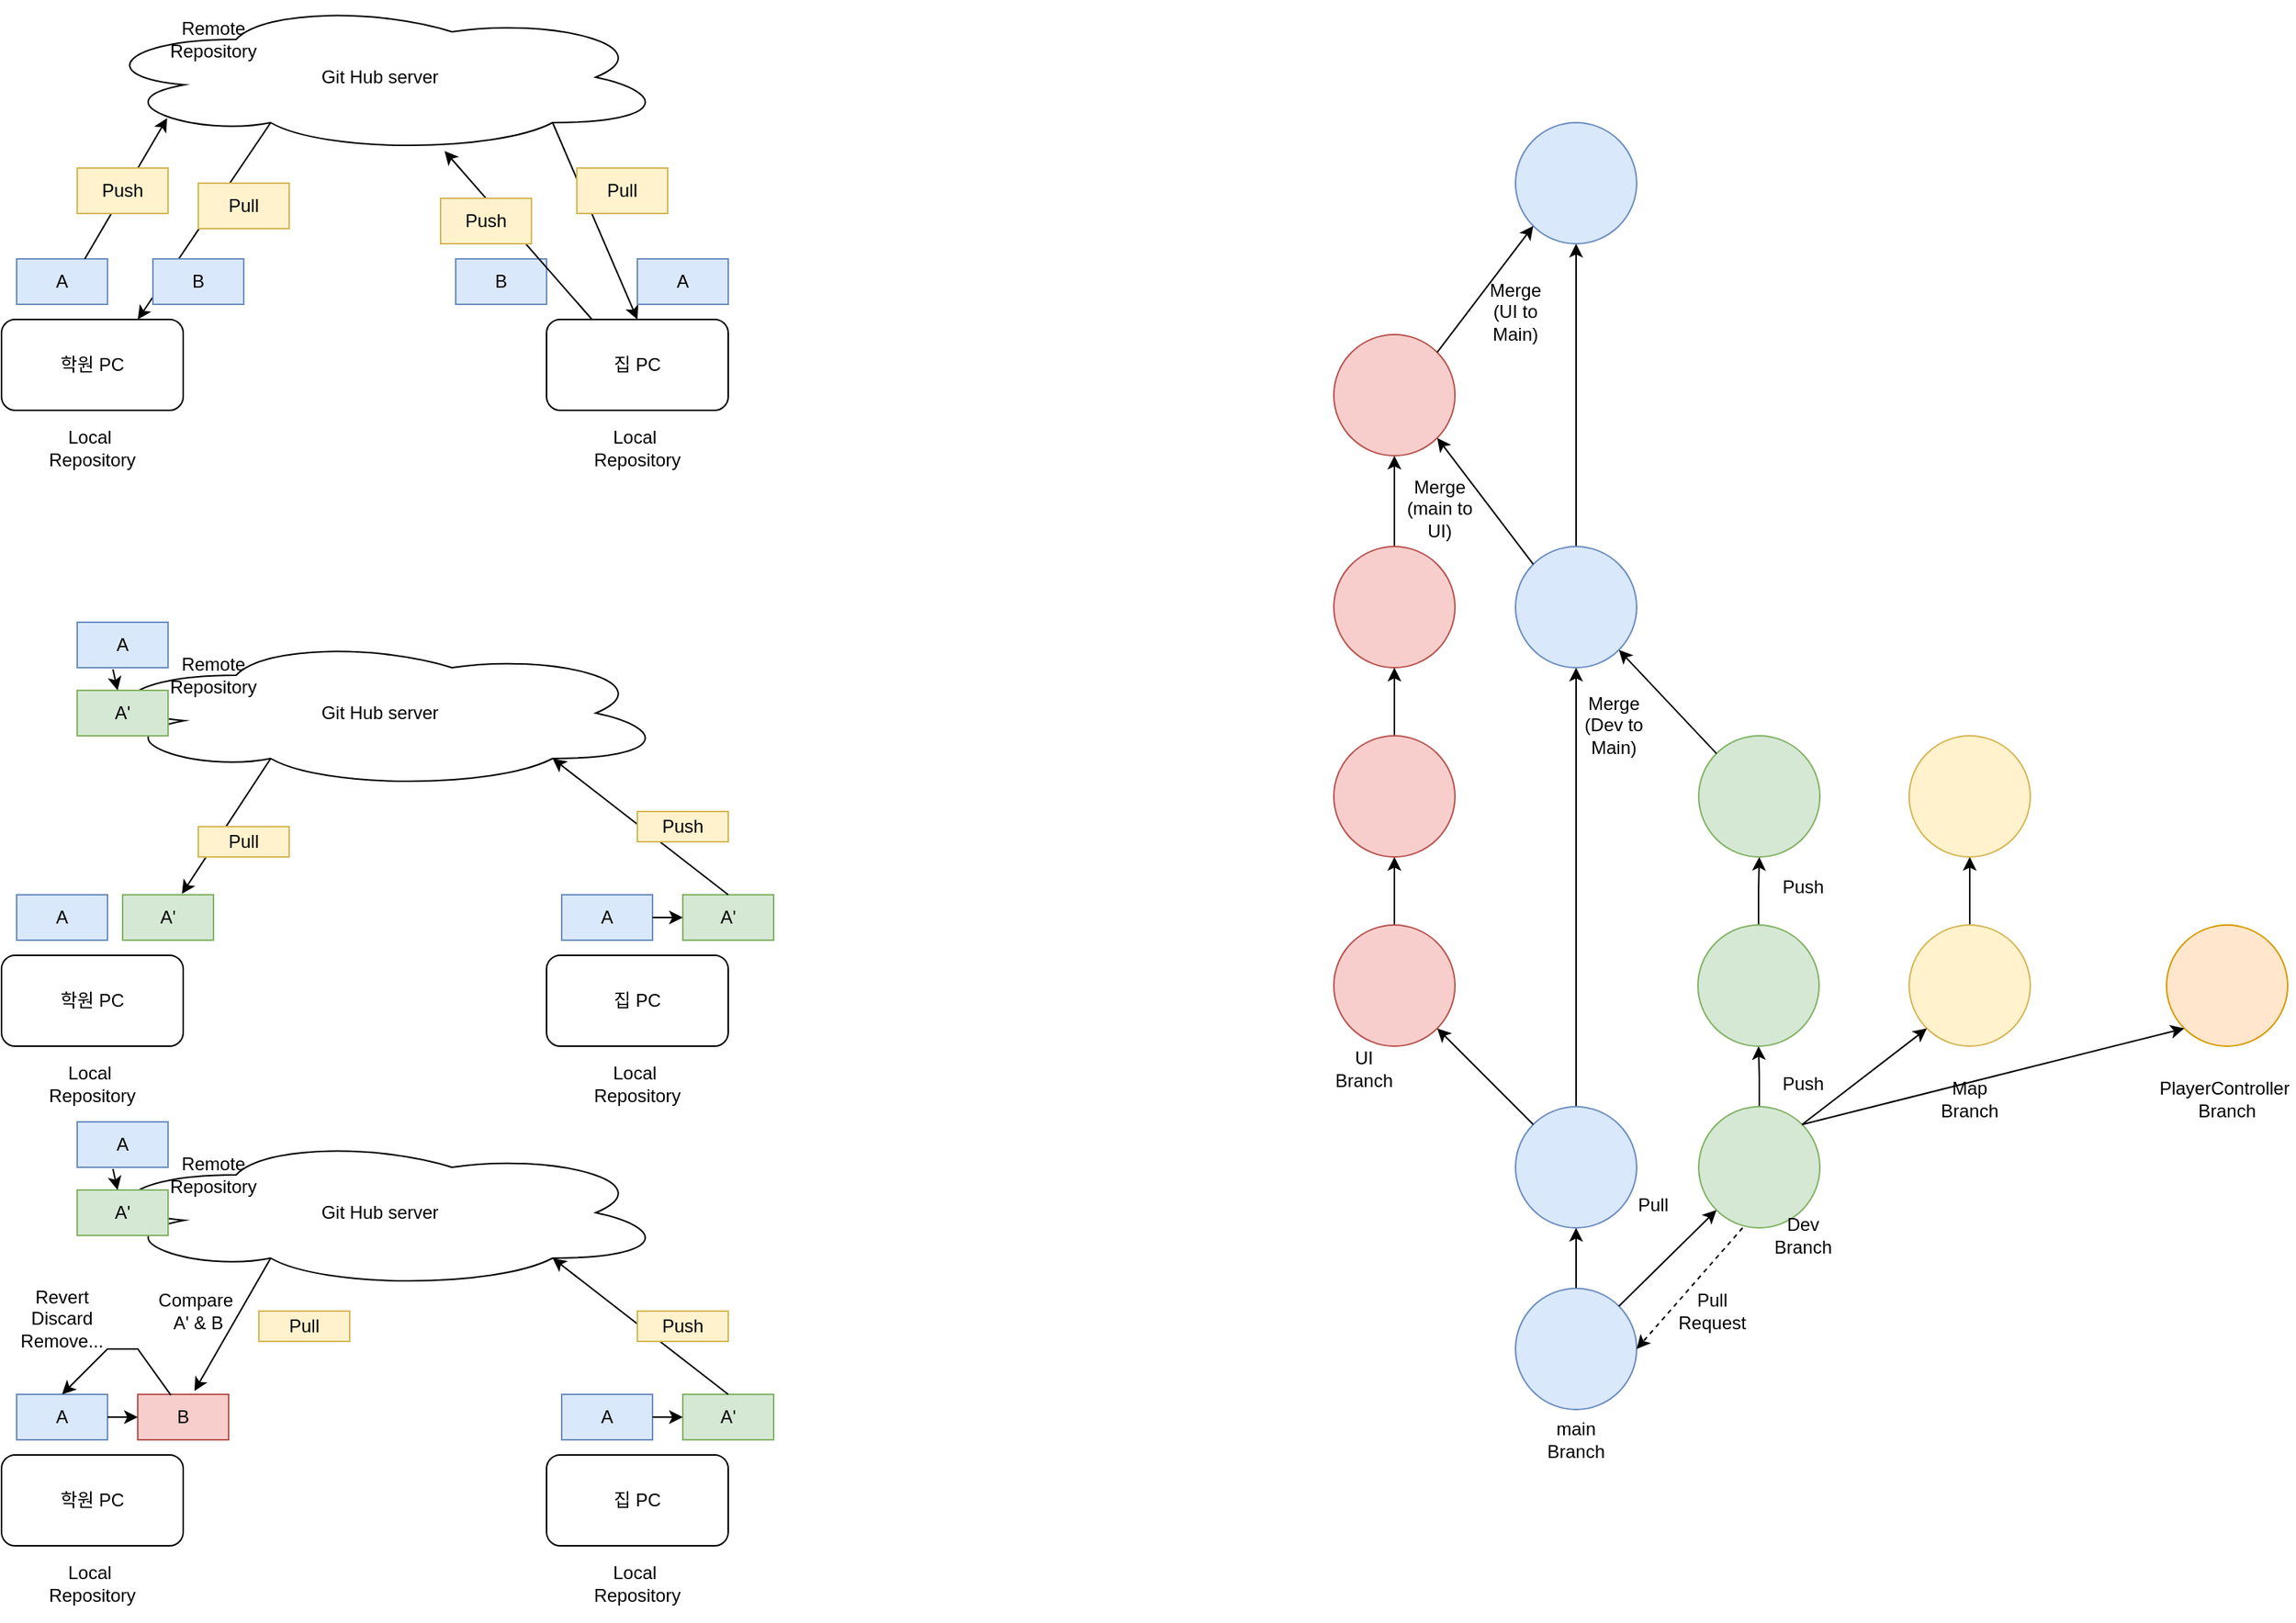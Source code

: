 <mxfile version="18.0.1" type="device"><diagram id="C5RBs43oDa-KdzZeNtuy" name="Page-1"><mxGraphModel dx="1303" dy="780" grid="1" gridSize="10" guides="1" tooltips="1" connect="1" arrows="1" fold="1" page="1" pageScale="1" pageWidth="827" pageHeight="1169" math="0" shadow="0"><root><mxCell id="WIyWlLk6GJQsqaUBKTNV-0"/><mxCell id="WIyWlLk6GJQsqaUBKTNV-1" parent="WIyWlLk6GJQsqaUBKTNV-0"/><mxCell id="VUhVlNo-dnYX6Qr9P5tS-0" value="Git Hub server" style="ellipse;shape=cloud;whiteSpace=wrap;html=1;" parent="WIyWlLk6GJQsqaUBKTNV-1" vertex="1"><mxGeometry x="180" y="30" width="380" height="100" as="geometry"/></mxCell><mxCell id="VUhVlNo-dnYX6Qr9P5tS-1" value="학원 PC" style="rounded=1;whiteSpace=wrap;html=1;" parent="WIyWlLk6GJQsqaUBKTNV-1" vertex="1"><mxGeometry x="120" y="240" width="120" height="60" as="geometry"/></mxCell><mxCell id="VUhVlNo-dnYX6Qr9P5tS-2" value="집 PC" style="rounded=1;whiteSpace=wrap;html=1;" parent="WIyWlLk6GJQsqaUBKTNV-1" vertex="1"><mxGeometry x="480" y="240" width="120" height="60" as="geometry"/></mxCell><mxCell id="VUhVlNo-dnYX6Qr9P5tS-3" value="A" style="text;html=1;strokeColor=#6c8ebf;fillColor=#dae8fc;align=center;verticalAlign=middle;whiteSpace=wrap;rounded=0;" parent="WIyWlLk6GJQsqaUBKTNV-1" vertex="1"><mxGeometry x="130" y="200" width="60" height="30" as="geometry"/></mxCell><mxCell id="VUhVlNo-dnYX6Qr9P5tS-4" value="" style="endArrow=classic;html=1;rounded=0;exitX=0.75;exitY=0;exitDx=0;exitDy=0;entryX=0.13;entryY=0.77;entryDx=0;entryDy=0;entryPerimeter=0;" parent="WIyWlLk6GJQsqaUBKTNV-1" source="VUhVlNo-dnYX6Qr9P5tS-3" target="VUhVlNo-dnYX6Qr9P5tS-0" edge="1"><mxGeometry width="50" height="50" relative="1" as="geometry"><mxPoint x="370" y="260" as="sourcePoint"/><mxPoint x="420" y="210" as="targetPoint"/></mxGeometry></mxCell><mxCell id="VUhVlNo-dnYX6Qr9P5tS-5" value="" style="endArrow=classic;html=1;rounded=0;exitX=0.8;exitY=0.8;exitDx=0;exitDy=0;exitPerimeter=0;entryX=0.5;entryY=0;entryDx=0;entryDy=0;" parent="WIyWlLk6GJQsqaUBKTNV-1" source="VUhVlNo-dnYX6Qr9P5tS-0" target="VUhVlNo-dnYX6Qr9P5tS-2" edge="1"><mxGeometry width="50" height="50" relative="1" as="geometry"><mxPoint x="370" y="260" as="sourcePoint"/><mxPoint x="420" y="210" as="targetPoint"/></mxGeometry></mxCell><mxCell id="VUhVlNo-dnYX6Qr9P5tS-6" value="A" style="text;html=1;strokeColor=#6c8ebf;fillColor=#dae8fc;align=center;verticalAlign=middle;whiteSpace=wrap;rounded=0;" parent="WIyWlLk6GJQsqaUBKTNV-1" vertex="1"><mxGeometry x="540" y="200" width="60" height="30" as="geometry"/></mxCell><mxCell id="VUhVlNo-dnYX6Qr9P5tS-8" value="Local&amp;nbsp;&lt;br&gt;Repository" style="text;html=1;strokeColor=none;fillColor=none;align=center;verticalAlign=middle;whiteSpace=wrap;rounded=0;" parent="WIyWlLk6GJQsqaUBKTNV-1" vertex="1"><mxGeometry x="120" y="300" width="120" height="50" as="geometry"/></mxCell><mxCell id="VUhVlNo-dnYX6Qr9P5tS-9" value="Local&amp;nbsp;&lt;br&gt;Repository" style="text;html=1;strokeColor=none;fillColor=none;align=center;verticalAlign=middle;whiteSpace=wrap;rounded=0;" parent="WIyWlLk6GJQsqaUBKTNV-1" vertex="1"><mxGeometry x="480" y="300" width="120" height="50" as="geometry"/></mxCell><mxCell id="VUhVlNo-dnYX6Qr9P5tS-10" value="Remote&lt;br&gt;Repository" style="text;html=1;strokeColor=none;fillColor=none;align=center;verticalAlign=middle;whiteSpace=wrap;rounded=0;" parent="WIyWlLk6GJQsqaUBKTNV-1" vertex="1"><mxGeometry x="200" y="30" width="120" height="50" as="geometry"/></mxCell><mxCell id="VUhVlNo-dnYX6Qr9P5tS-11" value="Push" style="text;html=1;strokeColor=#d6b656;fillColor=#fff2cc;align=center;verticalAlign=middle;whiteSpace=wrap;rounded=0;" parent="WIyWlLk6GJQsqaUBKTNV-1" vertex="1"><mxGeometry x="170" y="140" width="60" height="30" as="geometry"/></mxCell><mxCell id="VUhVlNo-dnYX6Qr9P5tS-12" value="Pull" style="text;html=1;strokeColor=#d6b656;fillColor=#fff2cc;align=center;verticalAlign=middle;whiteSpace=wrap;rounded=0;" parent="WIyWlLk6GJQsqaUBKTNV-1" vertex="1"><mxGeometry x="500" y="140" width="60" height="30" as="geometry"/></mxCell><mxCell id="VUhVlNo-dnYX6Qr9P5tS-13" value="B" style="text;html=1;strokeColor=#6c8ebf;fillColor=#dae8fc;align=center;verticalAlign=middle;whiteSpace=wrap;rounded=0;" parent="WIyWlLk6GJQsqaUBKTNV-1" vertex="1"><mxGeometry x="420" y="200" width="60" height="30" as="geometry"/></mxCell><mxCell id="VUhVlNo-dnYX6Qr9P5tS-14" value="" style="endArrow=classic;html=1;rounded=0;exitX=0.25;exitY=0;exitDx=0;exitDy=0;" parent="WIyWlLk6GJQsqaUBKTNV-1" source="VUhVlNo-dnYX6Qr9P5tS-2" target="VUhVlNo-dnYX6Qr9P5tS-0" edge="1"><mxGeometry width="50" height="50" relative="1" as="geometry"><mxPoint x="370" y="260" as="sourcePoint"/><mxPoint x="420" y="210" as="targetPoint"/></mxGeometry></mxCell><mxCell id="VUhVlNo-dnYX6Qr9P5tS-15" value="Push" style="text;html=1;strokeColor=#d6b656;fillColor=#fff2cc;align=center;verticalAlign=middle;whiteSpace=wrap;rounded=0;" parent="WIyWlLk6GJQsqaUBKTNV-1" vertex="1"><mxGeometry x="410" y="160" width="60" height="30" as="geometry"/></mxCell><mxCell id="VUhVlNo-dnYX6Qr9P5tS-16" value="" style="endArrow=classic;html=1;rounded=0;exitX=0.31;exitY=0.8;exitDx=0;exitDy=0;exitPerimeter=0;entryX=0.75;entryY=0;entryDx=0;entryDy=0;" parent="WIyWlLk6GJQsqaUBKTNV-1" source="VUhVlNo-dnYX6Qr9P5tS-0" target="VUhVlNo-dnYX6Qr9P5tS-1" edge="1"><mxGeometry width="50" height="50" relative="1" as="geometry"><mxPoint x="370" y="260" as="sourcePoint"/><mxPoint x="420" y="210" as="targetPoint"/></mxGeometry></mxCell><mxCell id="VUhVlNo-dnYX6Qr9P5tS-17" value="B" style="text;html=1;strokeColor=#6c8ebf;fillColor=#dae8fc;align=center;verticalAlign=middle;whiteSpace=wrap;rounded=0;" parent="WIyWlLk6GJQsqaUBKTNV-1" vertex="1"><mxGeometry x="220" y="200" width="60" height="30" as="geometry"/></mxCell><mxCell id="VUhVlNo-dnYX6Qr9P5tS-18" value="Pull" style="text;html=1;strokeColor=#d6b656;fillColor=#fff2cc;align=center;verticalAlign=middle;whiteSpace=wrap;rounded=0;" parent="WIyWlLk6GJQsqaUBKTNV-1" vertex="1"><mxGeometry x="250" y="150" width="60" height="30" as="geometry"/></mxCell><mxCell id="VUhVlNo-dnYX6Qr9P5tS-20" value="Git Hub server" style="ellipse;shape=cloud;whiteSpace=wrap;html=1;" parent="WIyWlLk6GJQsqaUBKTNV-1" vertex="1"><mxGeometry x="180" y="450" width="380" height="100" as="geometry"/></mxCell><mxCell id="VUhVlNo-dnYX6Qr9P5tS-21" value="학원 PC" style="rounded=1;whiteSpace=wrap;html=1;" parent="WIyWlLk6GJQsqaUBKTNV-1" vertex="1"><mxGeometry x="120" y="660" width="120" height="60" as="geometry"/></mxCell><mxCell id="VUhVlNo-dnYX6Qr9P5tS-22" value="집 PC" style="rounded=1;whiteSpace=wrap;html=1;" parent="WIyWlLk6GJQsqaUBKTNV-1" vertex="1"><mxGeometry x="480" y="660" width="120" height="60" as="geometry"/></mxCell><mxCell id="VUhVlNo-dnYX6Qr9P5tS-23" value="A" style="text;html=1;strokeColor=#6c8ebf;fillColor=#dae8fc;align=center;verticalAlign=middle;whiteSpace=wrap;rounded=0;" parent="WIyWlLk6GJQsqaUBKTNV-1" vertex="1"><mxGeometry x="130" y="620" width="60" height="30" as="geometry"/></mxCell><mxCell id="VUhVlNo-dnYX6Qr9P5tS-26" value="A" style="text;html=1;strokeColor=#6c8ebf;fillColor=#dae8fc;align=center;verticalAlign=middle;whiteSpace=wrap;rounded=0;" parent="WIyWlLk6GJQsqaUBKTNV-1" vertex="1"><mxGeometry x="490" y="620" width="60" height="30" as="geometry"/></mxCell><mxCell id="VUhVlNo-dnYX6Qr9P5tS-27" value="Local&amp;nbsp;&lt;br&gt;Repository" style="text;html=1;strokeColor=none;fillColor=none;align=center;verticalAlign=middle;whiteSpace=wrap;rounded=0;" parent="WIyWlLk6GJQsqaUBKTNV-1" vertex="1"><mxGeometry x="120" y="720" width="120" height="50" as="geometry"/></mxCell><mxCell id="VUhVlNo-dnYX6Qr9P5tS-28" value="Local&amp;nbsp;&lt;br&gt;Repository" style="text;html=1;strokeColor=none;fillColor=none;align=center;verticalAlign=middle;whiteSpace=wrap;rounded=0;" parent="WIyWlLk6GJQsqaUBKTNV-1" vertex="1"><mxGeometry x="480" y="720" width="120" height="50" as="geometry"/></mxCell><mxCell id="VUhVlNo-dnYX6Qr9P5tS-29" value="Remote&lt;br&gt;Repository" style="text;html=1;strokeColor=none;fillColor=none;align=center;verticalAlign=middle;whiteSpace=wrap;rounded=0;" parent="WIyWlLk6GJQsqaUBKTNV-1" vertex="1"><mxGeometry x="200" y="450" width="120" height="50" as="geometry"/></mxCell><mxCell id="VUhVlNo-dnYX6Qr9P5tS-38" value="A'" style="text;html=1;strokeColor=#82b366;fillColor=#d5e8d4;align=center;verticalAlign=middle;whiteSpace=wrap;rounded=0;" parent="WIyWlLk6GJQsqaUBKTNV-1" vertex="1"><mxGeometry x="570" y="620" width="60" height="30" as="geometry"/></mxCell><mxCell id="VUhVlNo-dnYX6Qr9P5tS-39" value="" style="endArrow=classic;html=1;rounded=0;exitX=1;exitY=0.5;exitDx=0;exitDy=0;entryX=0;entryY=0.5;entryDx=0;entryDy=0;" parent="WIyWlLk6GJQsqaUBKTNV-1" source="VUhVlNo-dnYX6Qr9P5tS-26" target="VUhVlNo-dnYX6Qr9P5tS-38" edge="1"><mxGeometry width="50" height="50" relative="1" as="geometry"><mxPoint x="370" y="660" as="sourcePoint"/><mxPoint x="420" y="610" as="targetPoint"/></mxGeometry></mxCell><mxCell id="VUhVlNo-dnYX6Qr9P5tS-40" value="A" style="text;html=1;strokeColor=#6c8ebf;fillColor=#dae8fc;align=center;verticalAlign=middle;whiteSpace=wrap;rounded=0;" parent="WIyWlLk6GJQsqaUBKTNV-1" vertex="1"><mxGeometry x="170" y="440" width="60" height="30" as="geometry"/></mxCell><mxCell id="VUhVlNo-dnYX6Qr9P5tS-41" value="" style="endArrow=classic;html=1;rounded=0;exitX=0.5;exitY=0;exitDx=0;exitDy=0;entryX=0.8;entryY=0.8;entryDx=0;entryDy=0;entryPerimeter=0;" parent="WIyWlLk6GJQsqaUBKTNV-1" source="VUhVlNo-dnYX6Qr9P5tS-38" target="VUhVlNo-dnYX6Qr9P5tS-20" edge="1"><mxGeometry width="50" height="50" relative="1" as="geometry"><mxPoint x="360" y="660" as="sourcePoint"/><mxPoint x="410" y="610" as="targetPoint"/></mxGeometry></mxCell><mxCell id="VUhVlNo-dnYX6Qr9P5tS-42" value="Push" style="text;html=1;strokeColor=#d6b656;fillColor=#fff2cc;align=center;verticalAlign=middle;whiteSpace=wrap;rounded=0;" parent="WIyWlLk6GJQsqaUBKTNV-1" vertex="1"><mxGeometry x="540" y="565" width="60" height="20" as="geometry"/></mxCell><mxCell id="VUhVlNo-dnYX6Qr9P5tS-43" value="A'" style="text;html=1;strokeColor=#82b366;fillColor=#d5e8d4;align=center;verticalAlign=middle;whiteSpace=wrap;rounded=0;" parent="WIyWlLk6GJQsqaUBKTNV-1" vertex="1"><mxGeometry x="170" y="485" width="60" height="30" as="geometry"/></mxCell><mxCell id="VUhVlNo-dnYX6Qr9P5tS-44" value="" style="endArrow=classic;html=1;rounded=0;exitX=0.393;exitY=1.037;exitDx=0;exitDy=0;exitPerimeter=0;" parent="WIyWlLk6GJQsqaUBKTNV-1" source="VUhVlNo-dnYX6Qr9P5tS-40" target="VUhVlNo-dnYX6Qr9P5tS-43" edge="1"><mxGeometry width="50" height="50" relative="1" as="geometry"><mxPoint x="360" y="660" as="sourcePoint"/><mxPoint x="410" y="610" as="targetPoint"/></mxGeometry></mxCell><mxCell id="VUhVlNo-dnYX6Qr9P5tS-45" value="" style="endArrow=classic;html=1;rounded=0;exitX=0.31;exitY=0.8;exitDx=0;exitDy=0;exitPerimeter=0;entryX=0.652;entryY=-0.019;entryDx=0;entryDy=0;entryPerimeter=0;" parent="WIyWlLk6GJQsqaUBKTNV-1" source="VUhVlNo-dnYX6Qr9P5tS-20" target="VUhVlNo-dnYX6Qr9P5tS-46" edge="1"><mxGeometry width="50" height="50" relative="1" as="geometry"><mxPoint x="360" y="660" as="sourcePoint"/><mxPoint x="240" y="610" as="targetPoint"/></mxGeometry></mxCell><mxCell id="VUhVlNo-dnYX6Qr9P5tS-46" value="A'" style="text;html=1;strokeColor=#82b366;fillColor=#d5e8d4;align=center;verticalAlign=middle;whiteSpace=wrap;rounded=0;" parent="WIyWlLk6GJQsqaUBKTNV-1" vertex="1"><mxGeometry x="200" y="620" width="60" height="30" as="geometry"/></mxCell><mxCell id="VUhVlNo-dnYX6Qr9P5tS-47" value="Pull" style="text;html=1;strokeColor=#d6b656;fillColor=#fff2cc;align=center;verticalAlign=middle;whiteSpace=wrap;rounded=0;" parent="WIyWlLk6GJQsqaUBKTNV-1" vertex="1"><mxGeometry x="250" y="575" width="60" height="20" as="geometry"/></mxCell><mxCell id="VUhVlNo-dnYX6Qr9P5tS-48" value="Git Hub server" style="ellipse;shape=cloud;whiteSpace=wrap;html=1;" parent="WIyWlLk6GJQsqaUBKTNV-1" vertex="1"><mxGeometry x="180" y="780" width="380" height="100" as="geometry"/></mxCell><mxCell id="VUhVlNo-dnYX6Qr9P5tS-49" value="학원 PC" style="rounded=1;whiteSpace=wrap;html=1;" parent="WIyWlLk6GJQsqaUBKTNV-1" vertex="1"><mxGeometry x="120" y="990" width="120" height="60" as="geometry"/></mxCell><mxCell id="VUhVlNo-dnYX6Qr9P5tS-50" value="집 PC" style="rounded=1;whiteSpace=wrap;html=1;" parent="WIyWlLk6GJQsqaUBKTNV-1" vertex="1"><mxGeometry x="480" y="990" width="120" height="60" as="geometry"/></mxCell><mxCell id="VUhVlNo-dnYX6Qr9P5tS-51" value="A" style="text;html=1;strokeColor=#6c8ebf;fillColor=#dae8fc;align=center;verticalAlign=middle;whiteSpace=wrap;rounded=0;" parent="WIyWlLk6GJQsqaUBKTNV-1" vertex="1"><mxGeometry x="130" y="950" width="60" height="30" as="geometry"/></mxCell><mxCell id="VUhVlNo-dnYX6Qr9P5tS-52" value="A" style="text;html=1;strokeColor=#6c8ebf;fillColor=#dae8fc;align=center;verticalAlign=middle;whiteSpace=wrap;rounded=0;" parent="WIyWlLk6GJQsqaUBKTNV-1" vertex="1"><mxGeometry x="490" y="950" width="60" height="30" as="geometry"/></mxCell><mxCell id="VUhVlNo-dnYX6Qr9P5tS-53" value="Local&amp;nbsp;&lt;br&gt;Repository" style="text;html=1;strokeColor=none;fillColor=none;align=center;verticalAlign=middle;whiteSpace=wrap;rounded=0;" parent="WIyWlLk6GJQsqaUBKTNV-1" vertex="1"><mxGeometry x="120" y="1050" width="120" height="50" as="geometry"/></mxCell><mxCell id="VUhVlNo-dnYX6Qr9P5tS-54" value="Local&amp;nbsp;&lt;br&gt;Repository" style="text;html=1;strokeColor=none;fillColor=none;align=center;verticalAlign=middle;whiteSpace=wrap;rounded=0;" parent="WIyWlLk6GJQsqaUBKTNV-1" vertex="1"><mxGeometry x="480" y="1050" width="120" height="50" as="geometry"/></mxCell><mxCell id="VUhVlNo-dnYX6Qr9P5tS-55" value="Remote&lt;br&gt;Repository" style="text;html=1;strokeColor=none;fillColor=none;align=center;verticalAlign=middle;whiteSpace=wrap;rounded=0;" parent="WIyWlLk6GJQsqaUBKTNV-1" vertex="1"><mxGeometry x="200" y="780" width="120" height="50" as="geometry"/></mxCell><mxCell id="VUhVlNo-dnYX6Qr9P5tS-56" value="A'" style="text;html=1;strokeColor=#82b366;fillColor=#d5e8d4;align=center;verticalAlign=middle;whiteSpace=wrap;rounded=0;" parent="WIyWlLk6GJQsqaUBKTNV-1" vertex="1"><mxGeometry x="570" y="950" width="60" height="30" as="geometry"/></mxCell><mxCell id="VUhVlNo-dnYX6Qr9P5tS-57" value="" style="endArrow=classic;html=1;rounded=0;exitX=1;exitY=0.5;exitDx=0;exitDy=0;entryX=0;entryY=0.5;entryDx=0;entryDy=0;" parent="WIyWlLk6GJQsqaUBKTNV-1" source="VUhVlNo-dnYX6Qr9P5tS-52" target="VUhVlNo-dnYX6Qr9P5tS-56" edge="1"><mxGeometry width="50" height="50" relative="1" as="geometry"><mxPoint x="370" y="990" as="sourcePoint"/><mxPoint x="420" y="940" as="targetPoint"/></mxGeometry></mxCell><mxCell id="VUhVlNo-dnYX6Qr9P5tS-58" value="A" style="text;html=1;strokeColor=#6c8ebf;fillColor=#dae8fc;align=center;verticalAlign=middle;whiteSpace=wrap;rounded=0;" parent="WIyWlLk6GJQsqaUBKTNV-1" vertex="1"><mxGeometry x="170" y="770" width="60" height="30" as="geometry"/></mxCell><mxCell id="VUhVlNo-dnYX6Qr9P5tS-59" value="" style="endArrow=classic;html=1;rounded=0;exitX=0.5;exitY=0;exitDx=0;exitDy=0;entryX=0.8;entryY=0.8;entryDx=0;entryDy=0;entryPerimeter=0;" parent="WIyWlLk6GJQsqaUBKTNV-1" source="VUhVlNo-dnYX6Qr9P5tS-56" target="VUhVlNo-dnYX6Qr9P5tS-48" edge="1"><mxGeometry width="50" height="50" relative="1" as="geometry"><mxPoint x="360" y="990" as="sourcePoint"/><mxPoint x="410" y="940" as="targetPoint"/></mxGeometry></mxCell><mxCell id="VUhVlNo-dnYX6Qr9P5tS-60" value="Push" style="text;html=1;strokeColor=#d6b656;fillColor=#fff2cc;align=center;verticalAlign=middle;whiteSpace=wrap;rounded=0;" parent="WIyWlLk6GJQsqaUBKTNV-1" vertex="1"><mxGeometry x="540" y="895" width="60" height="20" as="geometry"/></mxCell><mxCell id="VUhVlNo-dnYX6Qr9P5tS-61" value="A'" style="text;html=1;strokeColor=#82b366;fillColor=#d5e8d4;align=center;verticalAlign=middle;whiteSpace=wrap;rounded=0;" parent="WIyWlLk6GJQsqaUBKTNV-1" vertex="1"><mxGeometry x="170" y="815" width="60" height="30" as="geometry"/></mxCell><mxCell id="VUhVlNo-dnYX6Qr9P5tS-62" value="" style="endArrow=classic;html=1;rounded=0;exitX=0.393;exitY=1.037;exitDx=0;exitDy=0;exitPerimeter=0;" parent="WIyWlLk6GJQsqaUBKTNV-1" source="VUhVlNo-dnYX6Qr9P5tS-58" target="VUhVlNo-dnYX6Qr9P5tS-61" edge="1"><mxGeometry width="50" height="50" relative="1" as="geometry"><mxPoint x="360" y="990" as="sourcePoint"/><mxPoint x="410" y="940" as="targetPoint"/></mxGeometry></mxCell><mxCell id="VUhVlNo-dnYX6Qr9P5tS-66" value="B" style="text;html=1;strokeColor=#b85450;fillColor=#f8cecc;align=center;verticalAlign=middle;whiteSpace=wrap;rounded=0;" parent="WIyWlLk6GJQsqaUBKTNV-1" vertex="1"><mxGeometry x="210" y="950" width="60" height="30" as="geometry"/></mxCell><mxCell id="VUhVlNo-dnYX6Qr9P5tS-67" value="" style="endArrow=classic;html=1;rounded=0;exitX=1;exitY=0.5;exitDx=0;exitDy=0;" parent="WIyWlLk6GJQsqaUBKTNV-1" source="VUhVlNo-dnYX6Qr9P5tS-51" edge="1"><mxGeometry width="50" height="50" relative="1" as="geometry"><mxPoint x="360" y="990" as="sourcePoint"/><mxPoint x="210" y="965" as="targetPoint"/></mxGeometry></mxCell><mxCell id="VUhVlNo-dnYX6Qr9P5tS-68" value="" style="endArrow=classic;html=1;rounded=0;exitX=0.31;exitY=0.8;exitDx=0;exitDy=0;exitPerimeter=0;entryX=0.624;entryY=-0.074;entryDx=0;entryDy=0;entryPerimeter=0;" parent="WIyWlLk6GJQsqaUBKTNV-1" source="VUhVlNo-dnYX6Qr9P5tS-48" target="VUhVlNo-dnYX6Qr9P5tS-66" edge="1"><mxGeometry width="50" height="50" relative="1" as="geometry"><mxPoint x="610" y="960" as="sourcePoint"/><mxPoint x="240" y="930" as="targetPoint"/></mxGeometry></mxCell><mxCell id="VUhVlNo-dnYX6Qr9P5tS-69" value="Pull" style="text;html=1;strokeColor=#d6b656;fillColor=#fff2cc;align=center;verticalAlign=middle;whiteSpace=wrap;rounded=0;" parent="WIyWlLk6GJQsqaUBKTNV-1" vertex="1"><mxGeometry x="290" y="895" width="60" height="20" as="geometry"/></mxCell><mxCell id="VUhVlNo-dnYX6Qr9P5tS-70" value="" style="endArrow=classic;html=1;rounded=0;exitX=0.365;exitY=0.019;exitDx=0;exitDy=0;exitPerimeter=0;entryX=0.5;entryY=0;entryDx=0;entryDy=0;" parent="WIyWlLk6GJQsqaUBKTNV-1" source="VUhVlNo-dnYX6Qr9P5tS-66" target="VUhVlNo-dnYX6Qr9P5tS-51" edge="1"><mxGeometry width="50" height="50" relative="1" as="geometry"><mxPoint x="360" y="910" as="sourcePoint"/><mxPoint x="410" y="860" as="targetPoint"/><Array as="points"><mxPoint x="210" y="920"/><mxPoint x="190" y="920"/></Array></mxGeometry></mxCell><mxCell id="VUhVlNo-dnYX6Qr9P5tS-71" value="Revert&lt;br&gt;Discard&lt;br&gt;Remove..." style="text;html=1;strokeColor=none;fillColor=none;align=center;verticalAlign=middle;whiteSpace=wrap;rounded=0;" parent="WIyWlLk6GJQsqaUBKTNV-1" vertex="1"><mxGeometry x="130" y="885" width="60" height="30" as="geometry"/></mxCell><mxCell id="VUhVlNo-dnYX6Qr9P5tS-74" value="Compare&amp;nbsp;&lt;br&gt;A' &amp;amp; B" style="text;html=1;strokeColor=none;fillColor=none;align=center;verticalAlign=middle;whiteSpace=wrap;rounded=0;" parent="WIyWlLk6GJQsqaUBKTNV-1" vertex="1"><mxGeometry x="220" y="880" width="60" height="30" as="geometry"/></mxCell><mxCell id="6646Aq9WDCZxzWavO8BO-6" style="edgeStyle=orthogonalEdgeStyle;rounded=0;orthogonalLoop=1;jettySize=auto;html=1;entryX=0.5;entryY=1;entryDx=0;entryDy=0;" edge="1" parent="WIyWlLk6GJQsqaUBKTNV-1" source="6646Aq9WDCZxzWavO8BO-1" target="6646Aq9WDCZxzWavO8BO-5"><mxGeometry relative="1" as="geometry"/></mxCell><mxCell id="6646Aq9WDCZxzWavO8BO-1" value="" style="ellipse;whiteSpace=wrap;html=1;aspect=fixed;fillColor=#dae8fc;strokeColor=#6c8ebf;" vertex="1" parent="WIyWlLk6GJQsqaUBKTNV-1"><mxGeometry x="1120" y="880" width="80" height="80" as="geometry"/></mxCell><mxCell id="6646Aq9WDCZxzWavO8BO-2" value="main&lt;br&gt;Branch" style="text;html=1;strokeColor=none;fillColor=none;align=center;verticalAlign=middle;whiteSpace=wrap;rounded=0;" vertex="1" parent="WIyWlLk6GJQsqaUBKTNV-1"><mxGeometry x="1120" y="960" width="80" height="40" as="geometry"/></mxCell><mxCell id="6646Aq9WDCZxzWavO8BO-38" style="edgeStyle=orthogonalEdgeStyle;rounded=0;orthogonalLoop=1;jettySize=auto;html=1;entryX=0.5;entryY=1;entryDx=0;entryDy=0;" edge="1" parent="WIyWlLk6GJQsqaUBKTNV-1" source="6646Aq9WDCZxzWavO8BO-5" target="6646Aq9WDCZxzWavO8BO-24"><mxGeometry relative="1" as="geometry"/></mxCell><mxCell id="6646Aq9WDCZxzWavO8BO-5" value="" style="ellipse;whiteSpace=wrap;html=1;aspect=fixed;fillColor=#dae8fc;strokeColor=#6c8ebf;" vertex="1" parent="WIyWlLk6GJQsqaUBKTNV-1"><mxGeometry x="1120" y="760" width="80" height="80" as="geometry"/></mxCell><mxCell id="6646Aq9WDCZxzWavO8BO-15" style="edgeStyle=orthogonalEdgeStyle;rounded=0;orthogonalLoop=1;jettySize=auto;html=1;entryX=0.5;entryY=1;entryDx=0;entryDy=0;" edge="1" parent="WIyWlLk6GJQsqaUBKTNV-1" source="6646Aq9WDCZxzWavO8BO-10" target="6646Aq9WDCZxzWavO8BO-14"><mxGeometry relative="1" as="geometry"/></mxCell><mxCell id="6646Aq9WDCZxzWavO8BO-10" value="" style="ellipse;whiteSpace=wrap;html=1;aspect=fixed;fillColor=#d5e8d4;strokeColor=#82b366;" vertex="1" parent="WIyWlLk6GJQsqaUBKTNV-1"><mxGeometry x="1241" y="760" width="80" height="80" as="geometry"/></mxCell><mxCell id="6646Aq9WDCZxzWavO8BO-11" value="" style="endArrow=classic;html=1;rounded=0;exitX=1;exitY=0;exitDx=0;exitDy=0;entryX=0;entryY=1;entryDx=0;entryDy=0;" edge="1" parent="WIyWlLk6GJQsqaUBKTNV-1" source="6646Aq9WDCZxzWavO8BO-1" target="6646Aq9WDCZxzWavO8BO-10"><mxGeometry width="50" height="50" relative="1" as="geometry"><mxPoint x="1210" y="810" as="sourcePoint"/><mxPoint x="1260" y="760" as="targetPoint"/></mxGeometry></mxCell><mxCell id="6646Aq9WDCZxzWavO8BO-21" style="edgeStyle=orthogonalEdgeStyle;rounded=0;orthogonalLoop=1;jettySize=auto;html=1;entryX=0.5;entryY=1;entryDx=0;entryDy=0;" edge="1" parent="WIyWlLk6GJQsqaUBKTNV-1" source="6646Aq9WDCZxzWavO8BO-12" target="6646Aq9WDCZxzWavO8BO-20"><mxGeometry relative="1" as="geometry"/></mxCell><mxCell id="6646Aq9WDCZxzWavO8BO-12" value="" style="ellipse;whiteSpace=wrap;html=1;aspect=fixed;fillColor=#f8cecc;strokeColor=#b85450;" vertex="1" parent="WIyWlLk6GJQsqaUBKTNV-1"><mxGeometry x="1000" y="640" width="80" height="80" as="geometry"/></mxCell><mxCell id="6646Aq9WDCZxzWavO8BO-13" value="" style="endArrow=classic;html=1;rounded=0;exitX=0;exitY=0;exitDx=0;exitDy=0;entryX=1;entryY=1;entryDx=0;entryDy=0;" edge="1" parent="WIyWlLk6GJQsqaUBKTNV-1" source="6646Aq9WDCZxzWavO8BO-5" target="6646Aq9WDCZxzWavO8BO-12"><mxGeometry width="50" height="50" relative="1" as="geometry"><mxPoint x="1198.284" y="901.716" as="sourcePoint"/><mxPoint x="1262.716" y="838.284" as="targetPoint"/></mxGeometry></mxCell><mxCell id="6646Aq9WDCZxzWavO8BO-19" style="edgeStyle=orthogonalEdgeStyle;rounded=0;orthogonalLoop=1;jettySize=auto;html=1;entryX=0.5;entryY=1;entryDx=0;entryDy=0;" edge="1" parent="WIyWlLk6GJQsqaUBKTNV-1" source="6646Aq9WDCZxzWavO8BO-14" target="6646Aq9WDCZxzWavO8BO-16"><mxGeometry relative="1" as="geometry"/></mxCell><mxCell id="6646Aq9WDCZxzWavO8BO-14" value="" style="ellipse;whiteSpace=wrap;html=1;aspect=fixed;fillColor=#d5e8d4;strokeColor=#82b366;" vertex="1" parent="WIyWlLk6GJQsqaUBKTNV-1"><mxGeometry x="1240.5" y="640" width="80" height="80" as="geometry"/></mxCell><mxCell id="6646Aq9WDCZxzWavO8BO-16" value="" style="ellipse;whiteSpace=wrap;html=1;aspect=fixed;fillColor=#d5e8d4;strokeColor=#82b366;" vertex="1" parent="WIyWlLk6GJQsqaUBKTNV-1"><mxGeometry x="1241" y="515" width="80" height="80" as="geometry"/></mxCell><mxCell id="6646Aq9WDCZxzWavO8BO-23" style="edgeStyle=orthogonalEdgeStyle;rounded=0;orthogonalLoop=1;jettySize=auto;html=1;entryX=0.5;entryY=1;entryDx=0;entryDy=0;" edge="1" parent="WIyWlLk6GJQsqaUBKTNV-1" source="6646Aq9WDCZxzWavO8BO-20" target="6646Aq9WDCZxzWavO8BO-22"><mxGeometry relative="1" as="geometry"/></mxCell><mxCell id="6646Aq9WDCZxzWavO8BO-20" value="" style="ellipse;whiteSpace=wrap;html=1;aspect=fixed;fillColor=#f8cecc;strokeColor=#b85450;" vertex="1" parent="WIyWlLk6GJQsqaUBKTNV-1"><mxGeometry x="1000" y="515" width="80" height="80" as="geometry"/></mxCell><mxCell id="6646Aq9WDCZxzWavO8BO-46" style="edgeStyle=orthogonalEdgeStyle;rounded=0;orthogonalLoop=1;jettySize=auto;html=1;entryX=0.5;entryY=1;entryDx=0;entryDy=0;" edge="1" parent="WIyWlLk6GJQsqaUBKTNV-1" source="6646Aq9WDCZxzWavO8BO-22" target="6646Aq9WDCZxzWavO8BO-43"><mxGeometry relative="1" as="geometry"/></mxCell><mxCell id="6646Aq9WDCZxzWavO8BO-22" value="" style="ellipse;whiteSpace=wrap;html=1;aspect=fixed;fillColor=#f8cecc;strokeColor=#b85450;" vertex="1" parent="WIyWlLk6GJQsqaUBKTNV-1"><mxGeometry x="1000" y="390" width="80" height="80" as="geometry"/></mxCell><mxCell id="6646Aq9WDCZxzWavO8BO-40" style="edgeStyle=orthogonalEdgeStyle;rounded=0;orthogonalLoop=1;jettySize=auto;html=1;entryX=0.5;entryY=1;entryDx=0;entryDy=0;" edge="1" parent="WIyWlLk6GJQsqaUBKTNV-1" source="6646Aq9WDCZxzWavO8BO-24" target="6646Aq9WDCZxzWavO8BO-39"><mxGeometry relative="1" as="geometry"/></mxCell><mxCell id="6646Aq9WDCZxzWavO8BO-24" value="" style="ellipse;whiteSpace=wrap;html=1;aspect=fixed;fillColor=#dae8fc;strokeColor=#6c8ebf;" vertex="1" parent="WIyWlLk6GJQsqaUBKTNV-1"><mxGeometry x="1120" y="390" width="80" height="80" as="geometry"/></mxCell><mxCell id="6646Aq9WDCZxzWavO8BO-26" value="" style="endArrow=classic;html=1;rounded=0;entryX=1;entryY=1;entryDx=0;entryDy=0;exitX=0;exitY=0;exitDx=0;exitDy=0;" edge="1" parent="WIyWlLk6GJQsqaUBKTNV-1" source="6646Aq9WDCZxzWavO8BO-16" target="6646Aq9WDCZxzWavO8BO-24"><mxGeometry width="50" height="50" relative="1" as="geometry"><mxPoint x="1200" y="580" as="sourcePoint"/><mxPoint x="1250" y="530" as="targetPoint"/></mxGeometry></mxCell><mxCell id="6646Aq9WDCZxzWavO8BO-27" value="Pull" style="text;html=1;strokeColor=none;fillColor=none;align=center;verticalAlign=middle;whiteSpace=wrap;rounded=0;" vertex="1" parent="WIyWlLk6GJQsqaUBKTNV-1"><mxGeometry x="1181" y="810" width="60" height="30" as="geometry"/></mxCell><mxCell id="6646Aq9WDCZxzWavO8BO-28" value="Dev&lt;br&gt;Branch" style="text;html=1;strokeColor=none;fillColor=none;align=center;verticalAlign=middle;whiteSpace=wrap;rounded=0;" vertex="1" parent="WIyWlLk6GJQsqaUBKTNV-1"><mxGeometry x="1280" y="830" width="60" height="30" as="geometry"/></mxCell><mxCell id="6646Aq9WDCZxzWavO8BO-29" value="UI&lt;br&gt;Branch" style="text;html=1;strokeColor=none;fillColor=none;align=center;verticalAlign=middle;whiteSpace=wrap;rounded=0;" vertex="1" parent="WIyWlLk6GJQsqaUBKTNV-1"><mxGeometry x="990" y="720" width="60" height="30" as="geometry"/></mxCell><mxCell id="6646Aq9WDCZxzWavO8BO-31" value="" style="endArrow=classic;html=1;rounded=0;entryX=1;entryY=0.5;entryDx=0;entryDy=0;dashed=1;" edge="1" parent="WIyWlLk6GJQsqaUBKTNV-1" target="6646Aq9WDCZxzWavO8BO-1"><mxGeometry width="50" height="50" relative="1" as="geometry"><mxPoint x="1270" y="840" as="sourcePoint"/><mxPoint x="1262.716" y="838.284" as="targetPoint"/></mxGeometry></mxCell><mxCell id="6646Aq9WDCZxzWavO8BO-32" value="Pull&lt;br&gt;Request" style="text;html=1;strokeColor=none;fillColor=none;align=center;verticalAlign=middle;whiteSpace=wrap;rounded=0;" vertex="1" parent="WIyWlLk6GJQsqaUBKTNV-1"><mxGeometry x="1220" y="880" width="60" height="30" as="geometry"/></mxCell><mxCell id="6646Aq9WDCZxzWavO8BO-34" value="Push" style="text;html=1;strokeColor=none;fillColor=none;align=center;verticalAlign=middle;whiteSpace=wrap;rounded=0;" vertex="1" parent="WIyWlLk6GJQsqaUBKTNV-1"><mxGeometry x="1280" y="730" width="60" height="30" as="geometry"/></mxCell><mxCell id="6646Aq9WDCZxzWavO8BO-35" value="Push" style="text;html=1;strokeColor=none;fillColor=none;align=center;verticalAlign=middle;whiteSpace=wrap;rounded=0;" vertex="1" parent="WIyWlLk6GJQsqaUBKTNV-1"><mxGeometry x="1280" y="600" width="60" height="30" as="geometry"/></mxCell><mxCell id="6646Aq9WDCZxzWavO8BO-36" value="Merge&lt;br&gt;(Dev to&lt;br&gt;Main)" style="text;html=1;strokeColor=none;fillColor=none;align=center;verticalAlign=middle;whiteSpace=wrap;rounded=0;" vertex="1" parent="WIyWlLk6GJQsqaUBKTNV-1"><mxGeometry x="1150" y="485" width="70" height="45" as="geometry"/></mxCell><mxCell id="6646Aq9WDCZxzWavO8BO-39" value="" style="ellipse;whiteSpace=wrap;html=1;aspect=fixed;fillColor=#dae8fc;strokeColor=#6c8ebf;" vertex="1" parent="WIyWlLk6GJQsqaUBKTNV-1"><mxGeometry x="1120" y="110" width="80" height="80" as="geometry"/></mxCell><mxCell id="6646Aq9WDCZxzWavO8BO-42" value="Merge&lt;br&gt;(UI to&lt;br&gt;Main)" style="text;html=1;strokeColor=none;fillColor=none;align=center;verticalAlign=middle;whiteSpace=wrap;rounded=0;" vertex="1" parent="WIyWlLk6GJQsqaUBKTNV-1"><mxGeometry x="1090" y="210" width="60" height="50" as="geometry"/></mxCell><mxCell id="6646Aq9WDCZxzWavO8BO-43" value="" style="ellipse;whiteSpace=wrap;html=1;aspect=fixed;fillColor=#f8cecc;strokeColor=#b85450;" vertex="1" parent="WIyWlLk6GJQsqaUBKTNV-1"><mxGeometry x="1000" y="250" width="80" height="80" as="geometry"/></mxCell><mxCell id="6646Aq9WDCZxzWavO8BO-45" value="" style="endArrow=classic;html=1;rounded=0;entryX=1;entryY=1;entryDx=0;entryDy=0;exitX=0;exitY=0;exitDx=0;exitDy=0;" edge="1" parent="WIyWlLk6GJQsqaUBKTNV-1" source="6646Aq9WDCZxzWavO8BO-24" target="6646Aq9WDCZxzWavO8BO-43"><mxGeometry width="50" height="50" relative="1" as="geometry"><mxPoint x="1262.716" y="536.716" as="sourcePoint"/><mxPoint x="1198.284" y="468.284" as="targetPoint"/></mxGeometry></mxCell><mxCell id="6646Aq9WDCZxzWavO8BO-47" value="" style="endArrow=classic;html=1;rounded=0;entryX=0;entryY=1;entryDx=0;entryDy=0;exitX=1;exitY=0;exitDx=0;exitDy=0;" edge="1" parent="WIyWlLk6GJQsqaUBKTNV-1" source="6646Aq9WDCZxzWavO8BO-43" target="6646Aq9WDCZxzWavO8BO-39"><mxGeometry width="50" height="50" relative="1" as="geometry"><mxPoint x="1141.716" y="411.716" as="sourcePoint"/><mxPoint x="1078.284" y="328.284" as="targetPoint"/></mxGeometry></mxCell><mxCell id="6646Aq9WDCZxzWavO8BO-48" value="Merge&lt;br&gt;(main to&lt;br&gt;UI)" style="text;html=1;strokeColor=none;fillColor=none;align=center;verticalAlign=middle;whiteSpace=wrap;rounded=0;" vertex="1" parent="WIyWlLk6GJQsqaUBKTNV-1"><mxGeometry x="1040" y="340" width="60" height="50" as="geometry"/></mxCell><mxCell id="6646Aq9WDCZxzWavO8BO-58" style="edgeStyle=orthogonalEdgeStyle;rounded=0;orthogonalLoop=1;jettySize=auto;html=1;entryX=0.5;entryY=1;entryDx=0;entryDy=0;" edge="1" parent="WIyWlLk6GJQsqaUBKTNV-1" source="6646Aq9WDCZxzWavO8BO-51" target="6646Aq9WDCZxzWavO8BO-57"><mxGeometry relative="1" as="geometry"/></mxCell><mxCell id="6646Aq9WDCZxzWavO8BO-51" value="" style="ellipse;whiteSpace=wrap;html=1;aspect=fixed;fillColor=#fff2cc;strokeColor=#d6b656;" vertex="1" parent="WIyWlLk6GJQsqaUBKTNV-1"><mxGeometry x="1380" y="640" width="80" height="80" as="geometry"/></mxCell><mxCell id="6646Aq9WDCZxzWavO8BO-52" value="" style="endArrow=classic;html=1;rounded=0;entryX=0;entryY=1;entryDx=0;entryDy=0;exitX=1;exitY=0;exitDx=0;exitDy=0;" edge="1" parent="WIyWlLk6GJQsqaUBKTNV-1" source="6646Aq9WDCZxzWavO8BO-10" target="6646Aq9WDCZxzWavO8BO-51"><mxGeometry width="50" height="50" relative="1" as="geometry"><mxPoint x="1240" y="700" as="sourcePoint"/><mxPoint x="1290" y="650" as="targetPoint"/></mxGeometry></mxCell><mxCell id="6646Aq9WDCZxzWavO8BO-53" value="Map&lt;br&gt;Branch" style="text;html=1;strokeColor=none;fillColor=none;align=center;verticalAlign=middle;whiteSpace=wrap;rounded=0;" vertex="1" parent="WIyWlLk6GJQsqaUBKTNV-1"><mxGeometry x="1390" y="740" width="60" height="30" as="geometry"/></mxCell><mxCell id="6646Aq9WDCZxzWavO8BO-54" value="" style="ellipse;whiteSpace=wrap;html=1;aspect=fixed;fillColor=#ffe6cc;strokeColor=#d79b00;" vertex="1" parent="WIyWlLk6GJQsqaUBKTNV-1"><mxGeometry x="1550" y="640" width="80" height="80" as="geometry"/></mxCell><mxCell id="6646Aq9WDCZxzWavO8BO-55" value="PlayerController&amp;nbsp;&lt;br&gt;Branch" style="text;html=1;strokeColor=none;fillColor=none;align=center;verticalAlign=middle;whiteSpace=wrap;rounded=0;" vertex="1" parent="WIyWlLk6GJQsqaUBKTNV-1"><mxGeometry x="1560" y="740" width="60" height="30" as="geometry"/></mxCell><mxCell id="6646Aq9WDCZxzWavO8BO-56" value="" style="endArrow=classic;html=1;rounded=0;entryX=0;entryY=1;entryDx=0;entryDy=0;exitX=1;exitY=0;exitDx=0;exitDy=0;" edge="1" parent="WIyWlLk6GJQsqaUBKTNV-1" source="6646Aq9WDCZxzWavO8BO-10" target="6646Aq9WDCZxzWavO8BO-54"><mxGeometry width="50" height="50" relative="1" as="geometry"><mxPoint x="1319.284" y="781.716" as="sourcePoint"/><mxPoint x="1401.716" y="718.284" as="targetPoint"/></mxGeometry></mxCell><mxCell id="6646Aq9WDCZxzWavO8BO-57" value="" style="ellipse;whiteSpace=wrap;html=1;aspect=fixed;fillColor=#fff2cc;strokeColor=#d6b656;" vertex="1" parent="WIyWlLk6GJQsqaUBKTNV-1"><mxGeometry x="1380" y="515" width="80" height="80" as="geometry"/></mxCell></root></mxGraphModel></diagram></mxfile>